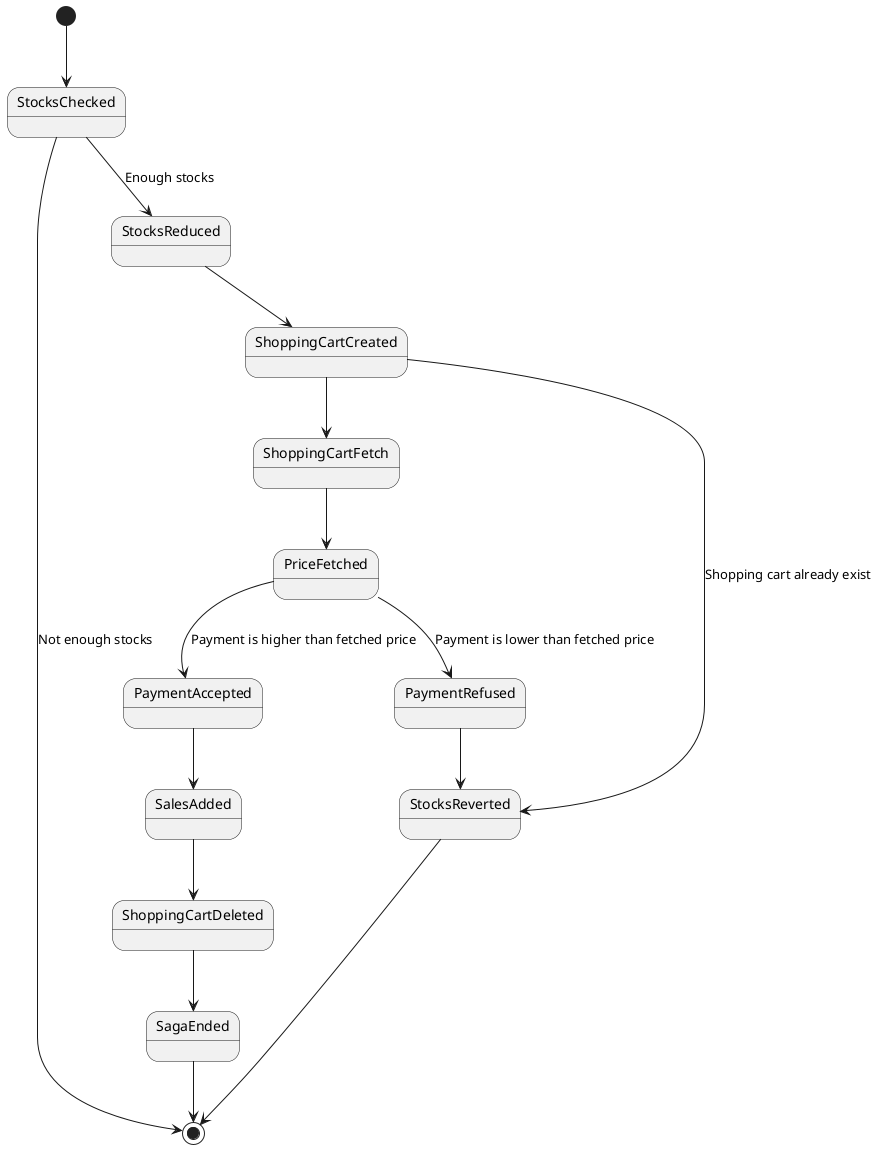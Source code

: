 @startuml saga
[*] --> StocksChecked
StocksChecked --> [*] : Not enough stocks
StocksChecked --> StocksReduced : Enough stocks
StocksReduced --> ShoppingCartCreated
ShoppingCartCreated --> StocksReverted : Shopping cart already exist
StocksReverted --> [*]
ShoppingCartCreated --> ShoppingCartFetch
ShoppingCartFetch --> PriceFetched

PriceFetched --> PaymentAccepted : Payment is higher than fetched price
PaymentAccepted --> SalesAdded
SalesAdded --> ShoppingCartDeleted


PriceFetched --> PaymentRefused : Payment is lower than fetched price
PaymentRefused --> StocksReverted

ShoppingCartDeleted --> SagaEnded

SagaEnded --> [*]
@enduml